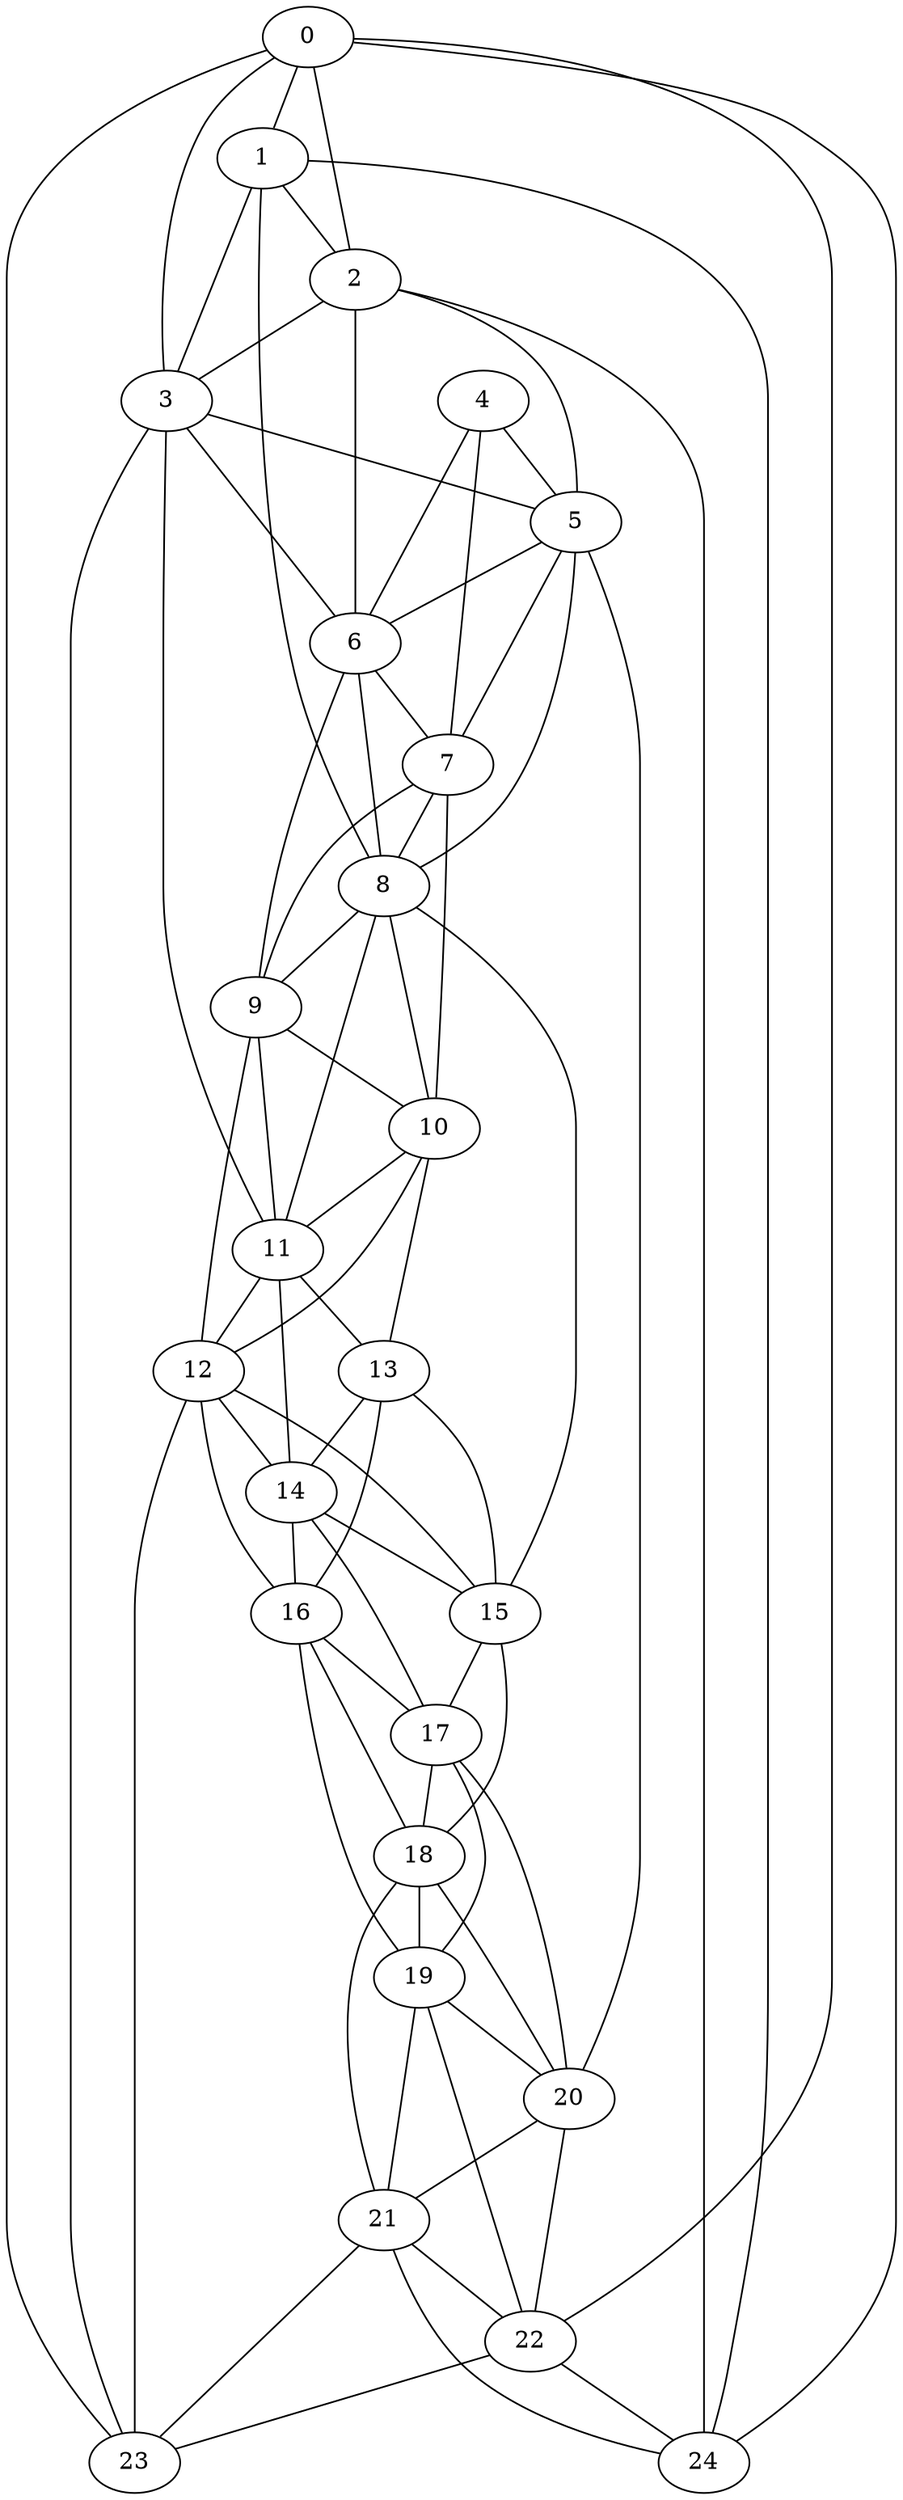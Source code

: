 strict graph "watts_strogatz_graph(25,6,0.1)" {
0;
1;
2;
3;
4;
5;
6;
7;
8;
9;
10;
11;
12;
13;
14;
15;
16;
17;
18;
19;
20;
21;
22;
23;
24;
0 -- 1  [is_available=True, prob="0.311562704066"];
0 -- 2  [is_available=True, prob="1.0"];
0 -- 3  [is_available=True, prob="1.0"];
0 -- 22  [is_available=True, prob="1.0"];
0 -- 23  [is_available=True, prob="1.0"];
0 -- 24  [is_available=True, prob="1.0"];
1 -- 2  [is_available=True, prob="0.232897037886"];
1 -- 3  [is_available=True, prob="0.10440206227"];
1 -- 8  [is_available=True, prob="0.170010404658"];
1 -- 24  [is_available=True, prob="0.168398342712"];
2 -- 3  [is_available=True, prob="0.0234618918865"];
2 -- 5  [is_available=True, prob="0.585033379822"];
2 -- 6  [is_available=True, prob="0.341423418259"];
2 -- 24  [is_available=True, prob="0.232148901682"];
3 -- 5  [is_available=True, prob="1.0"];
3 -- 6  [is_available=True, prob="0.9258094667"];
3 -- 11  [is_available=True, prob="0.859494511241"];
3 -- 23  [is_available=True, prob="0.477100038829"];
4 -- 5  [is_available=True, prob="1.0"];
4 -- 6  [is_available=True, prob="0.496017070329"];
4 -- 7  [is_available=True, prob="0.634176363996"];
5 -- 6  [is_available=True, prob="0.691715197575"];
5 -- 7  [is_available=True, prob="0.279832342387"];
5 -- 8  [is_available=True, prob="1.0"];
5 -- 20  [is_available=True, prob="0.803701446249"];
6 -- 7  [is_available=True, prob="0.651259059991"];
6 -- 8  [is_available=True, prob="0.814789433448"];
6 -- 9  [is_available=True, prob="0.307683672707"];
7 -- 8  [is_available=True, prob="0.733675859836"];
7 -- 9  [is_available=True, prob="0.486903032683"];
7 -- 10  [is_available=True, prob="1.0"];
8 -- 9  [is_available=True, prob="0.0990687529462"];
8 -- 10  [is_available=True, prob="0.441150446858"];
8 -- 11  [is_available=True, prob="0.139472401045"];
8 -- 15  [is_available=True, prob="0.437577648586"];
9 -- 10  [is_available=True, prob="0.189816481802"];
9 -- 11  [is_available=True, prob="1.0"];
9 -- 12  [is_available=True, prob="0.696106386718"];
10 -- 11  [is_available=True, prob="0.435182913344"];
10 -- 12  [is_available=True, prob="0.987861099977"];
10 -- 13  [is_available=True, prob="1.0"];
11 -- 12  [is_available=True, prob="1.0"];
11 -- 13  [is_available=True, prob="0.285067275625"];
11 -- 14  [is_available=True, prob="0.243832689152"];
12 -- 14  [is_available=True, prob="1.0"];
12 -- 15  [is_available=True, prob="0.0459804880719"];
12 -- 16  [is_available=True, prob="0.402554472388"];
12 -- 23  [is_available=True, prob="0.0297736934424"];
13 -- 14  [is_available=True, prob="0.358818277661"];
13 -- 15  [is_available=True, prob="0.260260564304"];
13 -- 16  [is_available=True, prob="1.0"];
14 -- 15  [is_available=True, prob="0.00484878197355"];
14 -- 16  [is_available=True, prob="0.894895864542"];
14 -- 17  [is_available=True, prob="1.0"];
15 -- 17  [is_available=True, prob="0.259824389307"];
15 -- 18  [is_available=True, prob="0.607641802399"];
16 -- 17  [is_available=True, prob="0.914979712893"];
16 -- 18  [is_available=True, prob="1.0"];
16 -- 19  [is_available=True, prob="0.707968169371"];
17 -- 18  [is_available=True, prob="0.497200144388"];
17 -- 19  [is_available=True, prob="0.182863289059"];
17 -- 20  [is_available=True, prob="1.0"];
18 -- 19  [is_available=True, prob="0.300877832053"];
18 -- 20  [is_available=True, prob="0.940596995298"];
18 -- 21  [is_available=True, prob="0.402522389007"];
19 -- 20  [is_available=True, prob="0.348698692063"];
19 -- 21  [is_available=True, prob="1.0"];
19 -- 22  [is_available=True, prob="0.481867260135"];
20 -- 21  [is_available=True, prob="0.402644520373"];
20 -- 22  [is_available=True, prob="0.18296389291"];
21 -- 22  [is_available=True, prob="0.942118562494"];
21 -- 23  [is_available=True, prob="0.862568475471"];
21 -- 24  [is_available=True, prob="0.240373467273"];
22 -- 23  [is_available=True, prob="0.930305716255"];
22 -- 24  [is_available=True, prob="0.555262103483"];
}
